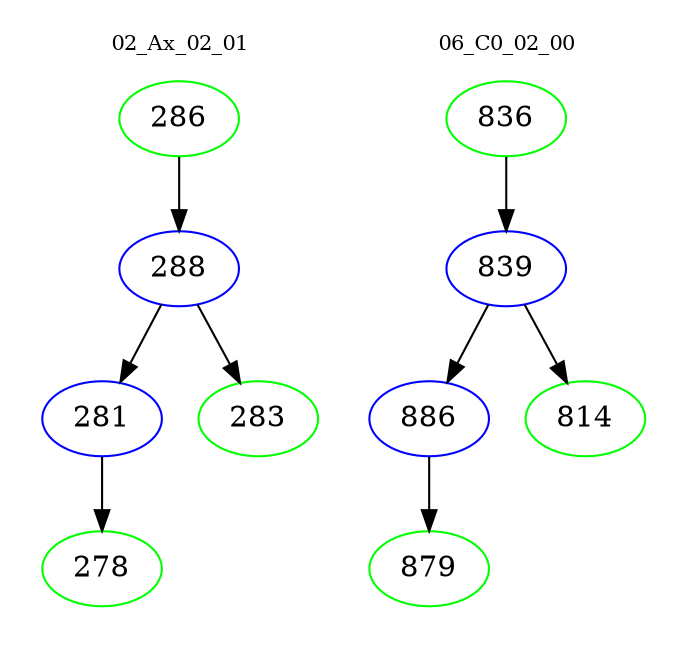digraph{
subgraph cluster_0 {
color = white
label = "02_Ax_02_01";
fontsize=10;
T0_286 [label="286", color="green"]
T0_286 -> T0_288 [color="black"]
T0_288 [label="288", color="blue"]
T0_288 -> T0_281 [color="black"]
T0_281 [label="281", color="blue"]
T0_281 -> T0_278 [color="black"]
T0_278 [label="278", color="green"]
T0_288 -> T0_283 [color="black"]
T0_283 [label="283", color="green"]
}
subgraph cluster_1 {
color = white
label = "06_C0_02_00";
fontsize=10;
T1_836 [label="836", color="green"]
T1_836 -> T1_839 [color="black"]
T1_839 [label="839", color="blue"]
T1_839 -> T1_886 [color="black"]
T1_886 [label="886", color="blue"]
T1_886 -> T1_879 [color="black"]
T1_879 [label="879", color="green"]
T1_839 -> T1_814 [color="black"]
T1_814 [label="814", color="green"]
}
}
